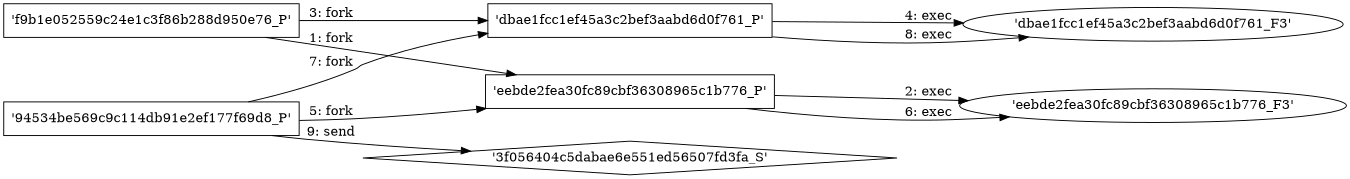 digraph "D:\Learning\Paper\apt\基于CTI的攻击预警\Dataset\攻击图\ASGfromALLCTI\Registration now open for Talos webinar on Android malware.dot" {
rankdir="LR"
size="9"
fixedsize="false"
splines="true"
nodesep=0.3
ranksep=0
fontsize=10
overlap="scalexy"
engine= "neato"
	"'f9b1e052559c24e1c3f86b288d950e76_P'" [node_type=Process shape=box]
	"'eebde2fea30fc89cbf36308965c1b776_P'" [node_type=Process shape=box]
	"'f9b1e052559c24e1c3f86b288d950e76_P'" -> "'eebde2fea30fc89cbf36308965c1b776_P'" [label="1: fork"]
	"'eebde2fea30fc89cbf36308965c1b776_P'" [node_type=Process shape=box]
	"'eebde2fea30fc89cbf36308965c1b776_F3'" [node_type=File shape=ellipse]
	"'eebde2fea30fc89cbf36308965c1b776_P'" -> "'eebde2fea30fc89cbf36308965c1b776_F3'" [label="2: exec"]
	"'f9b1e052559c24e1c3f86b288d950e76_P'" [node_type=Process shape=box]
	"'dbae1fcc1ef45a3c2bef3aabd6d0f761_P'" [node_type=Process shape=box]
	"'f9b1e052559c24e1c3f86b288d950e76_P'" -> "'dbae1fcc1ef45a3c2bef3aabd6d0f761_P'" [label="3: fork"]
	"'dbae1fcc1ef45a3c2bef3aabd6d0f761_P'" [node_type=Process shape=box]
	"'dbae1fcc1ef45a3c2bef3aabd6d0f761_F3'" [node_type=File shape=ellipse]
	"'dbae1fcc1ef45a3c2bef3aabd6d0f761_P'" -> "'dbae1fcc1ef45a3c2bef3aabd6d0f761_F3'" [label="4: exec"]
	"'94534be569c9c114db91e2ef177f69d8_P'" [node_type=Process shape=box]
	"'eebde2fea30fc89cbf36308965c1b776_P'" [node_type=Process shape=box]
	"'94534be569c9c114db91e2ef177f69d8_P'" -> "'eebde2fea30fc89cbf36308965c1b776_P'" [label="5: fork"]
	"'eebde2fea30fc89cbf36308965c1b776_P'" [node_type=Process shape=box]
	"'eebde2fea30fc89cbf36308965c1b776_F3'" [node_type=File shape=ellipse]
	"'eebde2fea30fc89cbf36308965c1b776_P'" -> "'eebde2fea30fc89cbf36308965c1b776_F3'" [label="6: exec"]
	"'94534be569c9c114db91e2ef177f69d8_P'" [node_type=Process shape=box]
	"'dbae1fcc1ef45a3c2bef3aabd6d0f761_P'" [node_type=Process shape=box]
	"'94534be569c9c114db91e2ef177f69d8_P'" -> "'dbae1fcc1ef45a3c2bef3aabd6d0f761_P'" [label="7: fork"]
	"'dbae1fcc1ef45a3c2bef3aabd6d0f761_P'" [node_type=Process shape=box]
	"'dbae1fcc1ef45a3c2bef3aabd6d0f761_F3'" [node_type=File shape=ellipse]
	"'dbae1fcc1ef45a3c2bef3aabd6d0f761_P'" -> "'dbae1fcc1ef45a3c2bef3aabd6d0f761_F3'" [label="8: exec"]
	"'3f056404c5dabae6e551ed56507fd3fa_S'" [node_type=Socket shape=diamond]
	"'94534be569c9c114db91e2ef177f69d8_P'" [node_type=Process shape=box]
	"'94534be569c9c114db91e2ef177f69d8_P'" -> "'3f056404c5dabae6e551ed56507fd3fa_S'" [label="9: send"]
}
